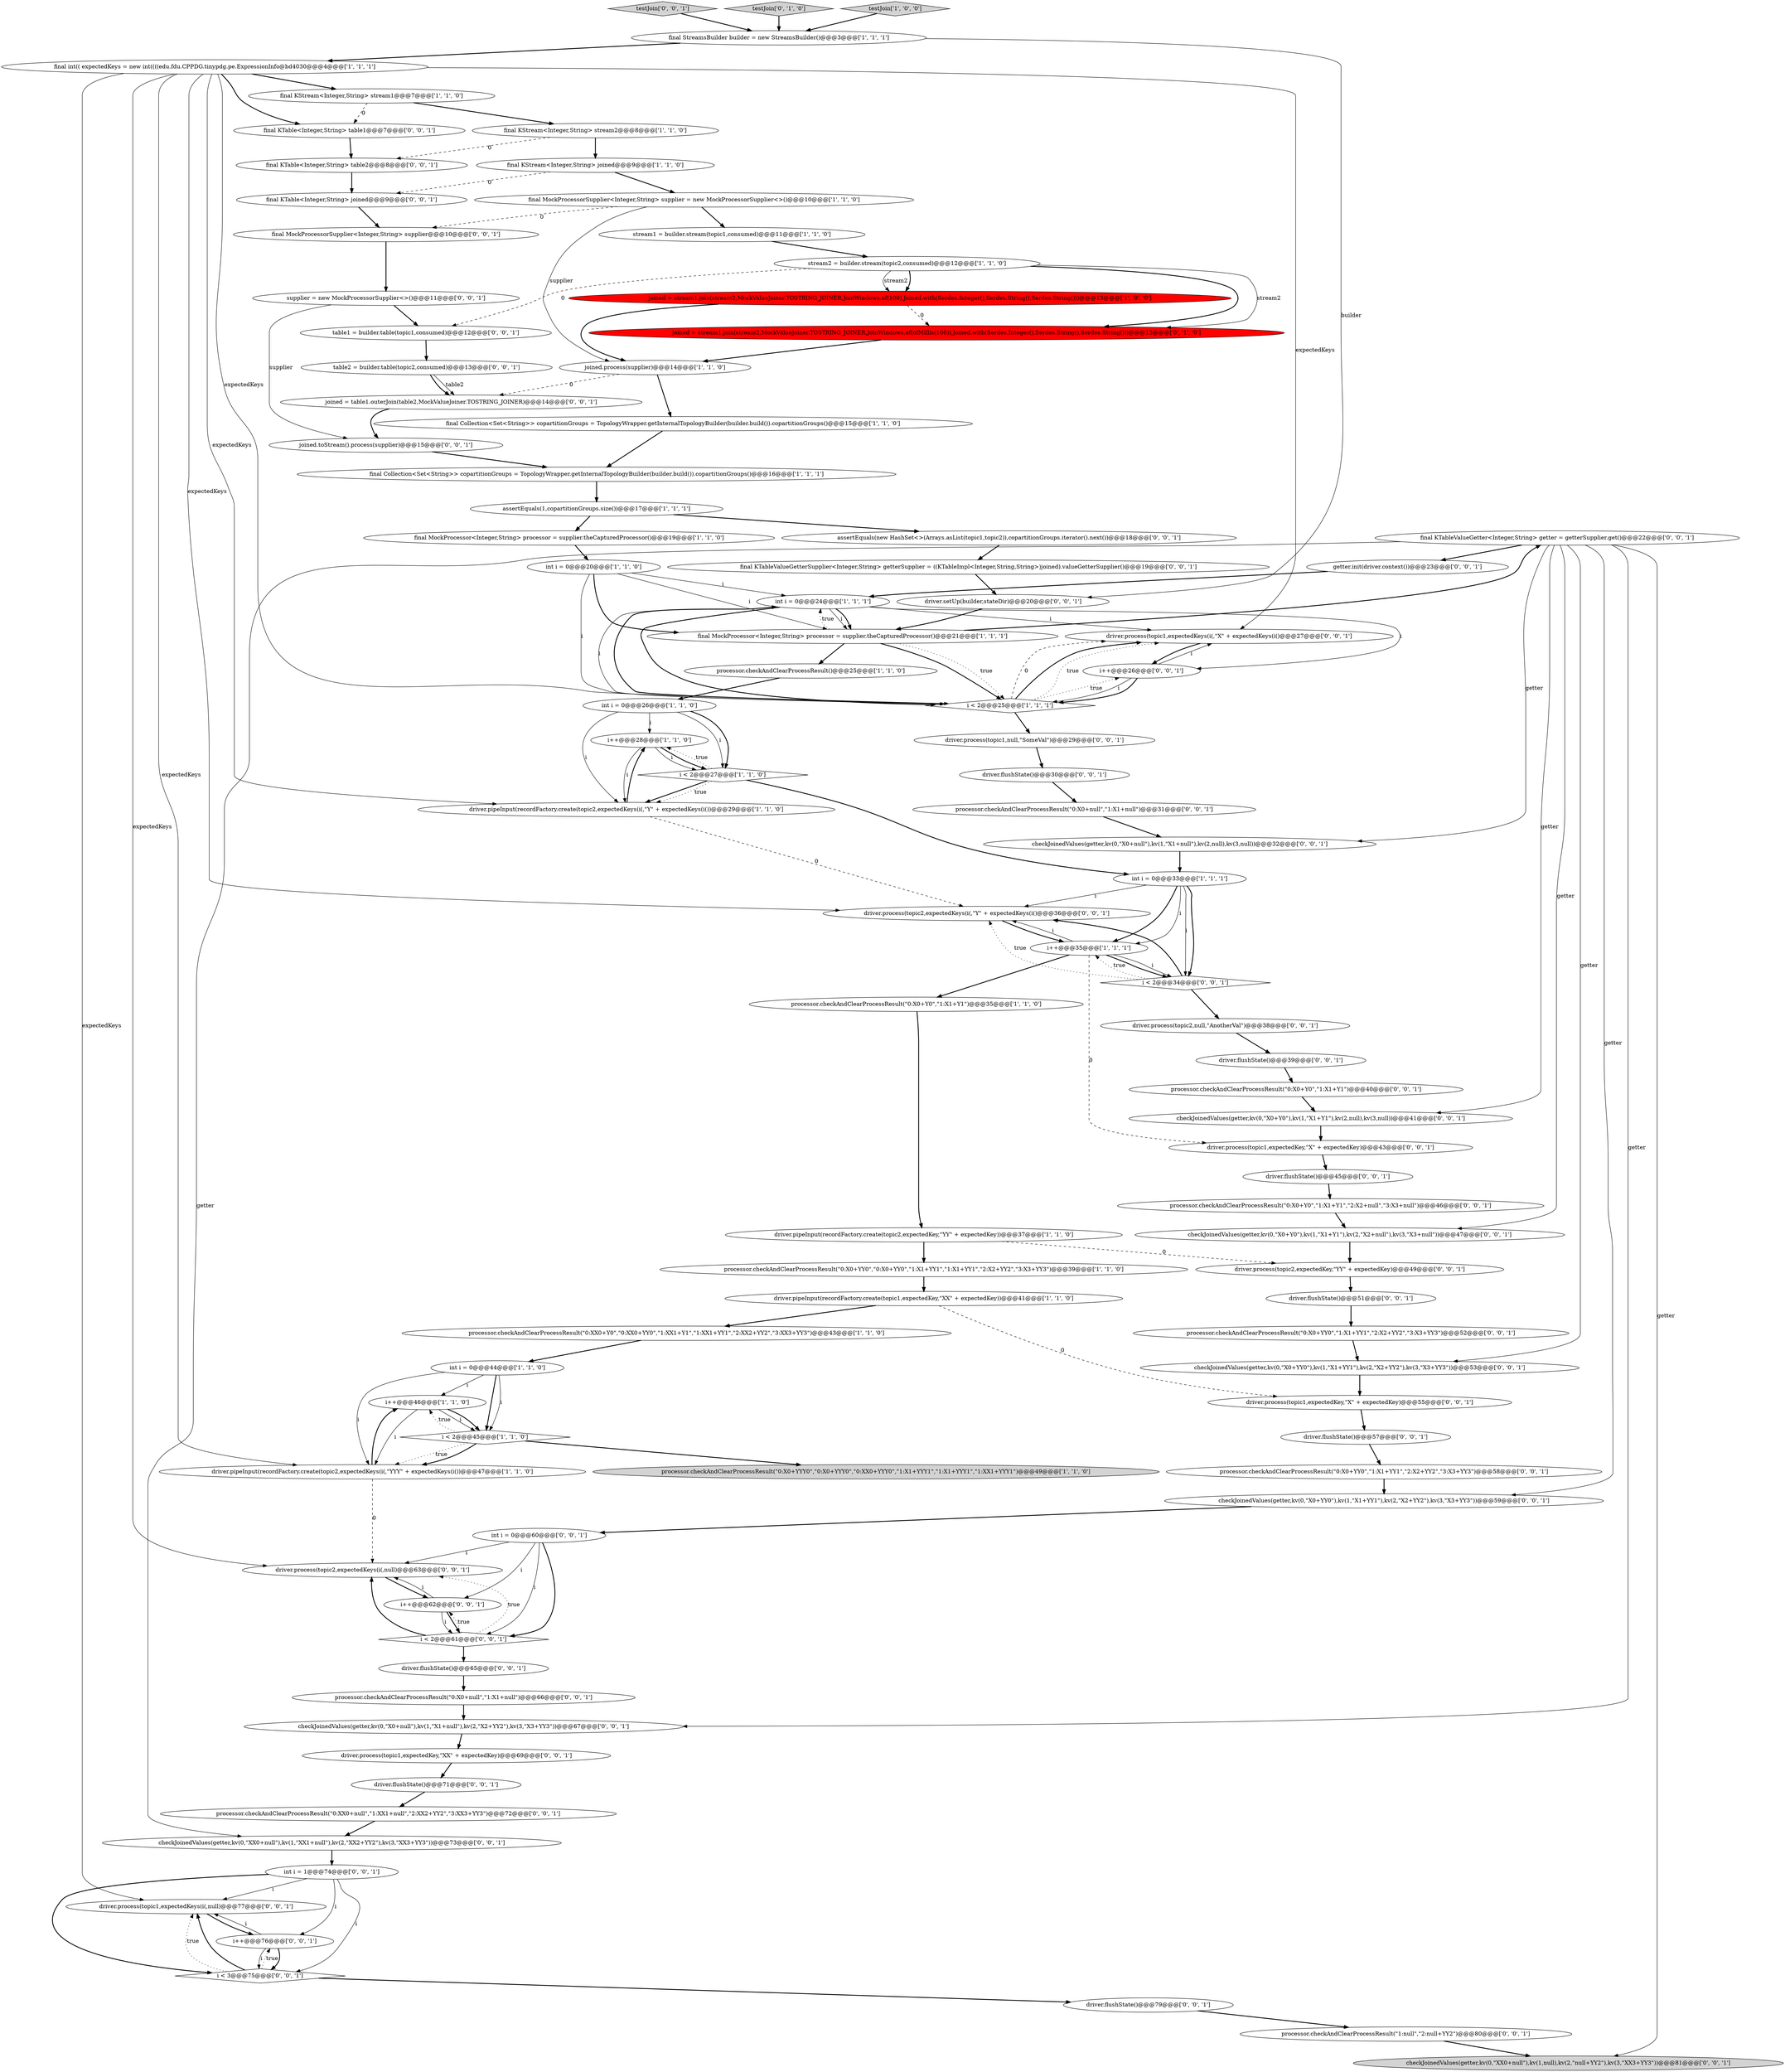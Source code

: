 digraph {
16 [style = filled, label = "processor.checkAndClearProcessResult(\"0:X0+Y0\",\"1:X1+Y1\")@@@35@@@['1', '1', '0']", fillcolor = white, shape = ellipse image = "AAA0AAABBB1BBB"];
8 [style = filled, label = "processor.checkAndClearProcessResult(\"0:X0+YY0\",\"0:X0+YY0\",\"1:X1+YY1\",\"1:X1+YY1\",\"2:X2+YY2\",\"3:X3+YY3\")@@@39@@@['1', '1', '0']", fillcolor = white, shape = ellipse image = "AAA0AAABBB1BBB"];
81 [style = filled, label = "driver.process(topic1,expectedKey,\"XX\" + expectedKey)@@@69@@@['0', '0', '1']", fillcolor = white, shape = ellipse image = "AAA0AAABBB3BBB"];
70 [style = filled, label = "processor.checkAndClearProcessResult(\"1:null\",\"2:null+YY2\")@@@80@@@['0', '0', '1']", fillcolor = white, shape = ellipse image = "AAA0AAABBB3BBB"];
79 [style = filled, label = "driver.process(topic2,expectedKey,\"YY\" + expectedKey)@@@49@@@['0', '0', '1']", fillcolor = white, shape = ellipse image = "AAA0AAABBB3BBB"];
22 [style = filled, label = "final MockProcessor<Integer,String> processor = supplier.theCapturedProcessor()@@@19@@@['1', '1', '0']", fillcolor = white, shape = ellipse image = "AAA0AAABBB1BBB"];
89 [style = filled, label = "processor.checkAndClearProcessResult(\"0:X0+null\",\"1:X1+null\")@@@31@@@['0', '0', '1']", fillcolor = white, shape = ellipse image = "AAA0AAABBB3BBB"];
86 [style = filled, label = "testJoin['0', '0', '1']", fillcolor = lightgray, shape = diamond image = "AAA0AAABBB3BBB"];
72 [style = filled, label = "processor.checkAndClearProcessResult(\"0:X0+Y0\",\"1:X1+Y1\")@@@40@@@['0', '0', '1']", fillcolor = white, shape = ellipse image = "AAA0AAABBB3BBB"];
48 [style = filled, label = "driver.process(topic1,expectedKeys(i(,\"X\" + expectedKeys(i()@@@27@@@['0', '0', '1']", fillcolor = white, shape = ellipse image = "AAA0AAABBB3BBB"];
92 [style = filled, label = "driver.setUp(builder,stateDir)@@@20@@@['0', '0', '1']", fillcolor = white, shape = ellipse image = "AAA0AAABBB3BBB"];
6 [style = filled, label = "int i = 0@@@24@@@['1', '1', '1']", fillcolor = white, shape = ellipse image = "AAA0AAABBB1BBB"];
45 [style = filled, label = "final KTable<Integer,String> table1@@@7@@@['0', '0', '1']", fillcolor = white, shape = ellipse image = "AAA0AAABBB3BBB"];
88 [style = filled, label = "processor.checkAndClearProcessResult(\"0:XX0+null\",\"1:XX1+null\",\"2:XX2+YY2\",\"3:XX3+YY3\")@@@72@@@['0', '0', '1']", fillcolor = white, shape = ellipse image = "AAA0AAABBB3BBB"];
62 [style = filled, label = "checkJoinedValues(getter,kv(0,\"XX0+null\"),kv(1,null),kv(2,\"null+YY2\"),kv(3,\"XX3+YY3\"))@@@81@@@['0', '0', '1']", fillcolor = lightgray, shape = ellipse image = "AAA0AAABBB3BBB"];
10 [style = filled, label = "int i = 0@@@33@@@['1', '1', '1']", fillcolor = white, shape = ellipse image = "AAA0AAABBB1BBB"];
41 [style = filled, label = "table2 = builder.table(topic2,consumed)@@@13@@@['0', '0', '1']", fillcolor = white, shape = ellipse image = "AAA0AAABBB3BBB"];
0 [style = filled, label = "stream1 = builder.stream(topic1,consumed)@@@11@@@['1', '1', '0']", fillcolor = white, shape = ellipse image = "AAA0AAABBB1BBB"];
60 [style = filled, label = "table1 = builder.table(topic1,consumed)@@@12@@@['0', '0', '1']", fillcolor = white, shape = ellipse image = "AAA0AAABBB3BBB"];
17 [style = filled, label = "joined.process(supplier)@@@14@@@['1', '1', '0']", fillcolor = white, shape = ellipse image = "AAA0AAABBB1BBB"];
14 [style = filled, label = "final Collection<Set<String>> copartitionGroups = TopologyWrapper.getInternalTopologyBuilder(builder.build()).copartitionGroups()@@@16@@@['1', '1', '1']", fillcolor = white, shape = ellipse image = "AAA0AAABBB1BBB"];
11 [style = filled, label = "processor.checkAndClearProcessResult(\"0:X0+YYY0\",\"0:X0+YYY0\",\"0:XX0+YYY0\",\"1:X1+YYY1\",\"1:X1+YYY1\",\"1:XX1+YYY1\")@@@49@@@['1', '1', '0']", fillcolor = lightgray, shape = ellipse image = "AAA0AAABBB1BBB"];
3 [style = filled, label = "processor.checkAndClearProcessResult(\"0:XX0+Y0\",\"0:XX0+YY0\",\"1:XX1+Y1\",\"1:XX1+YY1\",\"2:XX2+YY2\",\"3:XX3+YY3\")@@@43@@@['1', '1', '0']", fillcolor = white, shape = ellipse image = "AAA0AAABBB1BBB"];
7 [style = filled, label = "final KStream<Integer,String> joined@@@9@@@['1', '1', '0']", fillcolor = white, shape = ellipse image = "AAA0AAABBB1BBB"];
31 [style = filled, label = "i++@@@28@@@['1', '1', '0']", fillcolor = white, shape = ellipse image = "AAA0AAABBB1BBB"];
77 [style = filled, label = "driver.process(topic1,null,\"SomeVal\")@@@29@@@['0', '0', '1']", fillcolor = white, shape = ellipse image = "AAA0AAABBB3BBB"];
54 [style = filled, label = "int i = 1@@@74@@@['0', '0', '1']", fillcolor = white, shape = ellipse image = "AAA0AAABBB3BBB"];
29 [style = filled, label = "driver.pipeInput(recordFactory.create(topic1,expectedKey,\"XX\" + expectedKey))@@@41@@@['1', '1', '0']", fillcolor = white, shape = ellipse image = "AAA0AAABBB1BBB"];
59 [style = filled, label = "final MockProcessorSupplier<Integer,String> supplier@@@10@@@['0', '0', '1']", fillcolor = white, shape = ellipse image = "AAA0AAABBB3BBB"];
38 [style = filled, label = "checkJoinedValues(getter,kv(0,\"X0+Y0\"),kv(1,\"X1+Y1\"),kv(2,null),kv(3,null))@@@41@@@['0', '0', '1']", fillcolor = white, shape = ellipse image = "AAA0AAABBB3BBB"];
19 [style = filled, label = "joined = stream1.join(stream2,MockValueJoiner.TOSTRING_JOINER,JoinWindows.of(100),Joined.with(Serdes.Integer(),Serdes.String(),Serdes.String()))@@@13@@@['1', '0', '0']", fillcolor = red, shape = ellipse image = "AAA1AAABBB1BBB"];
46 [style = filled, label = "final KTableValueGetter<Integer,String> getter = getterSupplier.get()@@@22@@@['0', '0', '1']", fillcolor = white, shape = ellipse image = "AAA0AAABBB3BBB"];
20 [style = filled, label = "int i = 0@@@26@@@['1', '1', '0']", fillcolor = white, shape = ellipse image = "AAA0AAABBB1BBB"];
30 [style = filled, label = "i++@@@46@@@['1', '1', '0']", fillcolor = white, shape = ellipse image = "AAA0AAABBB1BBB"];
67 [style = filled, label = "assertEquals(new HashSet<>(Arrays.asList(topic1,topic2)),copartitionGroups.iterator().next())@@@18@@@['0', '0', '1']", fillcolor = white, shape = ellipse image = "AAA0AAABBB3BBB"];
25 [style = filled, label = "driver.pipeInput(recordFactory.create(topic2,expectedKeys(i(,\"YYY\" + expectedKeys(i())@@@47@@@['1', '1', '0']", fillcolor = white, shape = ellipse image = "AAA0AAABBB1BBB"];
84 [style = filled, label = "driver.flushState()@@@39@@@['0', '0', '1']", fillcolor = white, shape = ellipse image = "AAA0AAABBB3BBB"];
5 [style = filled, label = "i < 2@@@25@@@['1', '1', '1']", fillcolor = white, shape = diamond image = "AAA0AAABBB1BBB"];
27 [style = filled, label = "int i = 0@@@20@@@['1', '1', '0']", fillcolor = white, shape = ellipse image = "AAA0AAABBB1BBB"];
78 [style = filled, label = "driver.process(topic2,expectedKeys(i(,\"Y\" + expectedKeys(i()@@@36@@@['0', '0', '1']", fillcolor = white, shape = ellipse image = "AAA0AAABBB3BBB"];
55 [style = filled, label = "driver.flushState()@@@79@@@['0', '0', '1']", fillcolor = white, shape = ellipse image = "AAA0AAABBB3BBB"];
33 [style = filled, label = "i++@@@35@@@['1', '1', '1']", fillcolor = white, shape = ellipse image = "AAA0AAABBB1BBB"];
36 [style = filled, label = "joined = stream1.join(stream2,MockValueJoiner.TOSTRING_JOINER,JoinWindows.of(ofMillis(100)),Joined.with(Serdes.Integer(),Serdes.String(),Serdes.String()))@@@13@@@['0', '1', '0']", fillcolor = red, shape = ellipse image = "AAA1AAABBB2BBB"];
80 [style = filled, label = "driver.flushState()@@@51@@@['0', '0', '1']", fillcolor = white, shape = ellipse image = "AAA0AAABBB3BBB"];
58 [style = filled, label = "i < 2@@@34@@@['0', '0', '1']", fillcolor = white, shape = diamond image = "AAA0AAABBB3BBB"];
61 [style = filled, label = "processor.checkAndClearProcessResult(\"0:X0+YY0\",\"1:X1+YY1\",\"2:X2+YY2\",\"3:X3+YY3\")@@@58@@@['0', '0', '1']", fillcolor = white, shape = ellipse image = "AAA0AAABBB3BBB"];
51 [style = filled, label = "i++@@@62@@@['0', '0', '1']", fillcolor = white, shape = ellipse image = "AAA0AAABBB3BBB"];
21 [style = filled, label = "assertEquals(1,copartitionGroups.size())@@@17@@@['1', '1', '1']", fillcolor = white, shape = ellipse image = "AAA0AAABBB1BBB"];
91 [style = filled, label = "i++@@@26@@@['0', '0', '1']", fillcolor = white, shape = ellipse image = "AAA0AAABBB3BBB"];
82 [style = filled, label = "driver.flushState()@@@65@@@['0', '0', '1']", fillcolor = white, shape = ellipse image = "AAA0AAABBB3BBB"];
35 [style = filled, label = "processor.checkAndClearProcessResult()@@@25@@@['1', '1', '0']", fillcolor = white, shape = ellipse image = "AAA0AAABBB1BBB"];
83 [style = filled, label = "processor.checkAndClearProcessResult(\"0:X0+null\",\"1:X1+null\")@@@66@@@['0', '0', '1']", fillcolor = white, shape = ellipse image = "AAA0AAABBB3BBB"];
76 [style = filled, label = "checkJoinedValues(getter,kv(0,\"XX0+null\"),kv(1,\"XX1+null\"),kv(2,\"XX2+YY2\"),kv(3,\"XX3+YY3\"))@@@73@@@['0', '0', '1']", fillcolor = white, shape = ellipse image = "AAA0AAABBB3BBB"];
15 [style = filled, label = "final KStream<Integer,String> stream2@@@8@@@['1', '1', '0']", fillcolor = white, shape = ellipse image = "AAA0AAABBB1BBB"];
93 [style = filled, label = "checkJoinedValues(getter,kv(0,\"X0+Y0\"),kv(1,\"X1+Y1\"),kv(2,\"X2+null\"),kv(3,\"X3+null\"))@@@47@@@['0', '0', '1']", fillcolor = white, shape = ellipse image = "AAA0AAABBB3BBB"];
24 [style = filled, label = "i < 2@@@45@@@['1', '1', '0']", fillcolor = white, shape = diamond image = "AAA0AAABBB1BBB"];
74 [style = filled, label = "processor.checkAndClearProcessResult(\"0:X0+Y0\",\"1:X1+Y1\",\"2:X2+null\",\"3:X3+null\")@@@46@@@['0', '0', '1']", fillcolor = white, shape = ellipse image = "AAA0AAABBB3BBB"];
49 [style = filled, label = "driver.flushState()@@@57@@@['0', '0', '1']", fillcolor = white, shape = ellipse image = "AAA0AAABBB3BBB"];
28 [style = filled, label = "driver.pipeInput(recordFactory.create(topic2,expectedKeys(i(,\"Y\" + expectedKeys(i())@@@29@@@['1', '1', '0']", fillcolor = white, shape = ellipse image = "AAA0AAABBB1BBB"];
43 [style = filled, label = "driver.process(topic2,expectedKeys(i(,null)@@@63@@@['0', '0', '1']", fillcolor = white, shape = ellipse image = "AAA0AAABBB3BBB"];
56 [style = filled, label = "driver.process(topic1,expectedKeys(i(,null)@@@77@@@['0', '0', '1']", fillcolor = white, shape = ellipse image = "AAA0AAABBB3BBB"];
26 [style = filled, label = "final KStream<Integer,String> stream1@@@7@@@['1', '1', '0']", fillcolor = white, shape = ellipse image = "AAA0AAABBB1BBB"];
32 [style = filled, label = "final MockProcessorSupplier<Integer,String> supplier = new MockProcessorSupplier<>()@@@10@@@['1', '1', '0']", fillcolor = white, shape = ellipse image = "AAA0AAABBB1BBB"];
23 [style = filled, label = "driver.pipeInput(recordFactory.create(topic2,expectedKey,\"YY\" + expectedKey))@@@37@@@['1', '1', '0']", fillcolor = white, shape = ellipse image = "AAA0AAABBB1BBB"];
12 [style = filled, label = "i < 2@@@27@@@['1', '1', '0']", fillcolor = white, shape = diamond image = "AAA0AAABBB1BBB"];
18 [style = filled, label = "stream2 = builder.stream(topic2,consumed)@@@12@@@['1', '1', '0']", fillcolor = white, shape = ellipse image = "AAA0AAABBB1BBB"];
94 [style = filled, label = "final KTable<Integer,String> joined@@@9@@@['0', '0', '1']", fillcolor = white, shape = ellipse image = "AAA0AAABBB3BBB"];
13 [style = filled, label = "final StreamsBuilder builder = new StreamsBuilder()@@@3@@@['1', '1', '1']", fillcolor = white, shape = ellipse image = "AAA0AAABBB1BBB"];
42 [style = filled, label = "checkJoinedValues(getter,kv(0,\"X0+null\"),kv(1,\"X1+null\"),kv(2,\"X2+YY2\"),kv(3,\"X3+YY3\"))@@@67@@@['0', '0', '1']", fillcolor = white, shape = ellipse image = "AAA0AAABBB3BBB"];
57 [style = filled, label = "supplier = new MockProcessorSupplier<>()@@@11@@@['0', '0', '1']", fillcolor = white, shape = ellipse image = "AAA0AAABBB3BBB"];
9 [style = filled, label = "final MockProcessor<Integer,String> processor = supplier.theCapturedProcessor()@@@21@@@['1', '1', '1']", fillcolor = white, shape = ellipse image = "AAA0AAABBB1BBB"];
75 [style = filled, label = "checkJoinedValues(getter,kv(0,\"X0+YY0\"),kv(1,\"X1+YY1\"),kv(2,\"X2+YY2\"),kv(3,\"X3+YY3\"))@@@53@@@['0', '0', '1']", fillcolor = white, shape = ellipse image = "AAA0AAABBB3BBB"];
64 [style = filled, label = "driver.process(topic2,null,\"AnotherVal\")@@@38@@@['0', '0', '1']", fillcolor = white, shape = ellipse image = "AAA0AAABBB3BBB"];
50 [style = filled, label = "int i = 0@@@60@@@['0', '0', '1']", fillcolor = white, shape = ellipse image = "AAA0AAABBB3BBB"];
1 [style = filled, label = "final Collection<Set<String>> copartitionGroups = TopologyWrapper.getInternalTopologyBuilder(builder.build()).copartitionGroups()@@@15@@@['1', '1', '0']", fillcolor = white, shape = ellipse image = "AAA0AAABBB1BBB"];
87 [style = filled, label = "checkJoinedValues(getter,kv(0,\"X0+YY0\"),kv(1,\"X1+YY1\"),kv(2,\"X2+YY2\"),kv(3,\"X3+YY3\"))@@@59@@@['0', '0', '1']", fillcolor = white, shape = ellipse image = "AAA0AAABBB3BBB"];
73 [style = filled, label = "final KTable<Integer,String> table2@@@8@@@['0', '0', '1']", fillcolor = white, shape = ellipse image = "AAA0AAABBB3BBB"];
34 [style = filled, label = "final int(( expectedKeys = new int((((edu.fdu.CPPDG.tinypdg.pe.ExpressionInfo@bd4030@@@4@@@['1', '1', '1']", fillcolor = white, shape = ellipse image = "AAA0AAABBB1BBB"];
37 [style = filled, label = "testJoin['0', '1', '0']", fillcolor = lightgray, shape = diamond image = "AAA0AAABBB2BBB"];
85 [style = filled, label = "driver.flushState()@@@45@@@['0', '0', '1']", fillcolor = white, shape = ellipse image = "AAA0AAABBB3BBB"];
44 [style = filled, label = "i < 2@@@61@@@['0', '0', '1']", fillcolor = white, shape = diamond image = "AAA0AAABBB3BBB"];
40 [style = filled, label = "driver.process(topic1,expectedKey,\"X\" + expectedKey)@@@43@@@['0', '0', '1']", fillcolor = white, shape = ellipse image = "AAA0AAABBB3BBB"];
71 [style = filled, label = "i < 3@@@75@@@['0', '0', '1']", fillcolor = white, shape = diamond image = "AAA0AAABBB3BBB"];
47 [style = filled, label = "final KTableValueGetterSupplier<Integer,String> getterSupplier = ((KTableImpl<Integer,String,String>)joined).valueGetterSupplier()@@@19@@@['0', '0', '1']", fillcolor = white, shape = ellipse image = "AAA0AAABBB3BBB"];
63 [style = filled, label = "joined.toStream().process(supplier)@@@15@@@['0', '0', '1']", fillcolor = white, shape = ellipse image = "AAA0AAABBB3BBB"];
68 [style = filled, label = "processor.checkAndClearProcessResult(\"0:X0+YY0\",\"1:X1+YY1\",\"2:X2+YY2\",\"3:X3+YY3\")@@@52@@@['0', '0', '1']", fillcolor = white, shape = ellipse image = "AAA0AAABBB3BBB"];
52 [style = filled, label = "driver.process(topic1,expectedKey,\"X\" + expectedKey)@@@55@@@['0', '0', '1']", fillcolor = white, shape = ellipse image = "AAA0AAABBB3BBB"];
39 [style = filled, label = "i++@@@76@@@['0', '0', '1']", fillcolor = white, shape = ellipse image = "AAA0AAABBB3BBB"];
66 [style = filled, label = "checkJoinedValues(getter,kv(0,\"X0+null\"),kv(1,\"X1+null\"),kv(2,null),kv(3,null))@@@32@@@['0', '0', '1']", fillcolor = white, shape = ellipse image = "AAA0AAABBB3BBB"];
90 [style = filled, label = "driver.flushState()@@@30@@@['0', '0', '1']", fillcolor = white, shape = ellipse image = "AAA0AAABBB3BBB"];
4 [style = filled, label = "int i = 0@@@44@@@['1', '1', '0']", fillcolor = white, shape = ellipse image = "AAA0AAABBB1BBB"];
69 [style = filled, label = "joined = table1.outerJoin(table2,MockValueJoiner.TOSTRING_JOINER)@@@14@@@['0', '0', '1']", fillcolor = white, shape = ellipse image = "AAA0AAABBB3BBB"];
2 [style = filled, label = "testJoin['1', '0', '0']", fillcolor = lightgray, shape = diamond image = "AAA0AAABBB1BBB"];
53 [style = filled, label = "getter.init(driver.context())@@@23@@@['0', '0', '1']", fillcolor = white, shape = ellipse image = "AAA0AAABBB3BBB"];
65 [style = filled, label = "driver.flushState()@@@71@@@['0', '0', '1']", fillcolor = white, shape = ellipse image = "AAA0AAABBB3BBB"];
46->38 [style = solid, label="getter"];
7->94 [style = dashed, label="0"];
7->32 [style = bold, label=""];
6->9 [style = solid, label="i"];
34->43 [style = solid, label="expectedKeys"];
13->92 [style = solid, label="builder"];
5->91 [style = dotted, label="true"];
83->42 [style = bold, label=""];
24->25 [style = dotted, label="true"];
6->91 [style = solid, label="i"];
58->33 [style = dotted, label="true"];
25->30 [style = bold, label=""];
32->0 [style = bold, label=""];
50->44 [style = bold, label=""];
27->9 [style = bold, label=""];
46->87 [style = solid, label="getter"];
91->48 [style = solid, label="i"];
59->57 [style = bold, label=""];
51->44 [style = solid, label="i"];
39->56 [style = solid, label="i"];
44->82 [style = bold, label=""];
25->43 [style = dashed, label="0"];
3->4 [style = bold, label=""];
9->35 [style = bold, label=""];
5->48 [style = dotted, label="true"];
29->52 [style = dashed, label="0"];
30->25 [style = solid, label="i"];
33->78 [style = solid, label="i"];
32->59 [style = dashed, label="0"];
47->92 [style = bold, label=""];
12->10 [style = bold, label=""];
27->5 [style = solid, label="i"];
54->39 [style = solid, label="i"];
34->26 [style = bold, label=""];
27->9 [style = solid, label="i"];
94->59 [style = bold, label=""];
24->11 [style = bold, label=""];
34->78 [style = solid, label="expectedKeys"];
93->79 [style = bold, label=""];
26->15 [style = bold, label=""];
46->66 [style = solid, label="getter"];
32->17 [style = solid, label="supplier"];
10->33 [style = solid, label="i"];
9->5 [style = bold, label=""];
67->47 [style = bold, label=""];
75->52 [style = bold, label=""];
66->10 [style = bold, label=""];
20->12 [style = solid, label="i"];
58->78 [style = dotted, label="true"];
50->43 [style = solid, label="i"];
36->17 [style = bold, label=""];
21->67 [style = bold, label=""];
46->62 [style = solid, label="getter"];
34->48 [style = solid, label="expectedKeys"];
54->71 [style = bold, label=""];
48->91 [style = bold, label=""];
90->89 [style = bold, label=""];
54->71 [style = solid, label="i"];
77->90 [style = bold, label=""];
64->84 [style = bold, label=""];
71->56 [style = dotted, label="true"];
13->34 [style = bold, label=""];
33->16 [style = bold, label=""];
12->31 [style = dotted, label="true"];
12->28 [style = bold, label=""];
26->45 [style = dashed, label="0"];
51->43 [style = solid, label="i"];
35->20 [style = bold, label=""];
6->5 [style = solid, label="i"];
44->43 [style = dotted, label="true"];
72->38 [style = bold, label=""];
43->51 [style = bold, label=""];
18->19 [style = bold, label=""];
51->44 [style = bold, label=""];
10->78 [style = solid, label="i"];
31->12 [style = solid, label="i"];
57->60 [style = bold, label=""];
23->79 [style = dashed, label="0"];
89->66 [style = bold, label=""];
46->42 [style = solid, label="getter"];
73->94 [style = bold, label=""];
60->41 [style = bold, label=""];
6->48 [style = solid, label="i"];
23->8 [style = bold, label=""];
84->72 [style = bold, label=""];
18->36 [style = solid, label="stream2"];
76->54 [style = bold, label=""];
71->55 [style = bold, label=""];
46->93 [style = solid, label="getter"];
71->39 [style = dotted, label="true"];
5->6 [style = bold, label=""];
21->22 [style = bold, label=""];
57->63 [style = solid, label="supplier"];
45->73 [style = bold, label=""];
91->5 [style = bold, label=""];
58->78 [style = bold, label=""];
37->13 [style = bold, label=""];
30->24 [style = solid, label="i"];
33->58 [style = bold, label=""];
14->21 [style = bold, label=""];
63->14 [style = bold, label=""];
71->56 [style = bold, label=""];
39->71 [style = solid, label="i"];
30->24 [style = bold, label=""];
54->56 [style = solid, label="i"];
4->24 [style = bold, label=""];
17->1 [style = bold, label=""];
41->69 [style = solid, label="table2"];
10->58 [style = solid, label="i"];
28->31 [style = bold, label=""];
79->80 [style = bold, label=""];
15->73 [style = dashed, label="0"];
42->81 [style = bold, label=""];
9->46 [style = bold, label=""];
24->30 [style = dotted, label="true"];
46->75 [style = solid, label="getter"];
19->17 [style = bold, label=""];
16->23 [style = bold, label=""];
91->5 [style = solid, label="i"];
49->61 [style = bold, label=""];
31->12 [style = bold, label=""];
74->93 [style = bold, label=""];
20->31 [style = solid, label="i"];
44->51 [style = dotted, label="true"];
82->83 [style = bold, label=""];
40->85 [style = bold, label=""];
61->87 [style = bold, label=""];
55->70 [style = bold, label=""];
34->5 [style = solid, label="expectedKeys"];
6->5 [style = bold, label=""];
18->60 [style = dashed, label="0"];
87->50 [style = bold, label=""];
81->65 [style = bold, label=""];
34->28 [style = solid, label="expectedKeys"];
80->68 [style = bold, label=""];
34->56 [style = solid, label="expectedKeys"];
24->25 [style = bold, label=""];
33->58 [style = solid, label="i"];
56->39 [style = bold, label=""];
0->18 [style = bold, label=""];
10->33 [style = bold, label=""];
50->51 [style = solid, label="i"];
38->40 [style = bold, label=""];
41->69 [style = bold, label=""];
58->64 [style = bold, label=""];
9->5 [style = dotted, label="true"];
85->74 [style = bold, label=""];
20->28 [style = solid, label="i"];
33->40 [style = dashed, label="0"];
78->33 [style = bold, label=""];
15->7 [style = bold, label=""];
65->88 [style = bold, label=""];
27->6 [style = solid, label="i"];
52->49 [style = bold, label=""];
39->71 [style = bold, label=""];
17->69 [style = dashed, label="0"];
5->77 [style = bold, label=""];
29->3 [style = bold, label=""];
34->45 [style = bold, label=""];
46->53 [style = bold, label=""];
70->62 [style = bold, label=""];
18->36 [style = bold, label=""];
88->76 [style = bold, label=""];
46->76 [style = solid, label="getter"];
9->6 [style = dotted, label="true"];
4->25 [style = solid, label="i"];
44->43 [style = bold, label=""];
50->44 [style = solid, label="i"];
18->19 [style = solid, label="stream2"];
2->13 [style = bold, label=""];
12->28 [style = dotted, label="true"];
4->24 [style = solid, label="i"];
28->78 [style = dashed, label="0"];
5->48 [style = dashed, label="0"];
22->27 [style = bold, label=""];
19->36 [style = dashed, label="0"];
92->9 [style = bold, label=""];
20->12 [style = bold, label=""];
53->6 [style = bold, label=""];
68->75 [style = bold, label=""];
5->48 [style = bold, label=""];
4->30 [style = solid, label="i"];
1->14 [style = bold, label=""];
86->13 [style = bold, label=""];
6->9 [style = bold, label=""];
34->25 [style = solid, label="expectedKeys"];
10->58 [style = bold, label=""];
8->29 [style = bold, label=""];
69->63 [style = bold, label=""];
31->28 [style = solid, label="i"];
}
